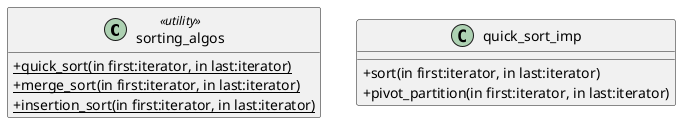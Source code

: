 @startuml

skinparam classAttributeIconSize 0


class sorting_algos <<utility>> {
    {static}+quick_sort(in first:iterator, in last:iterator)
    {static}+merge_sort(in first:iterator, in last:iterator)
    {static}+insertion_sort(in first:iterator, in last:iterator)

}

class quick_sort_imp {
   +sort(in first:iterator, in last:iterator)
   +pivot_partition(in first:iterator, in last:iterator)
}




hide sorting_algos attributes

@enduml
